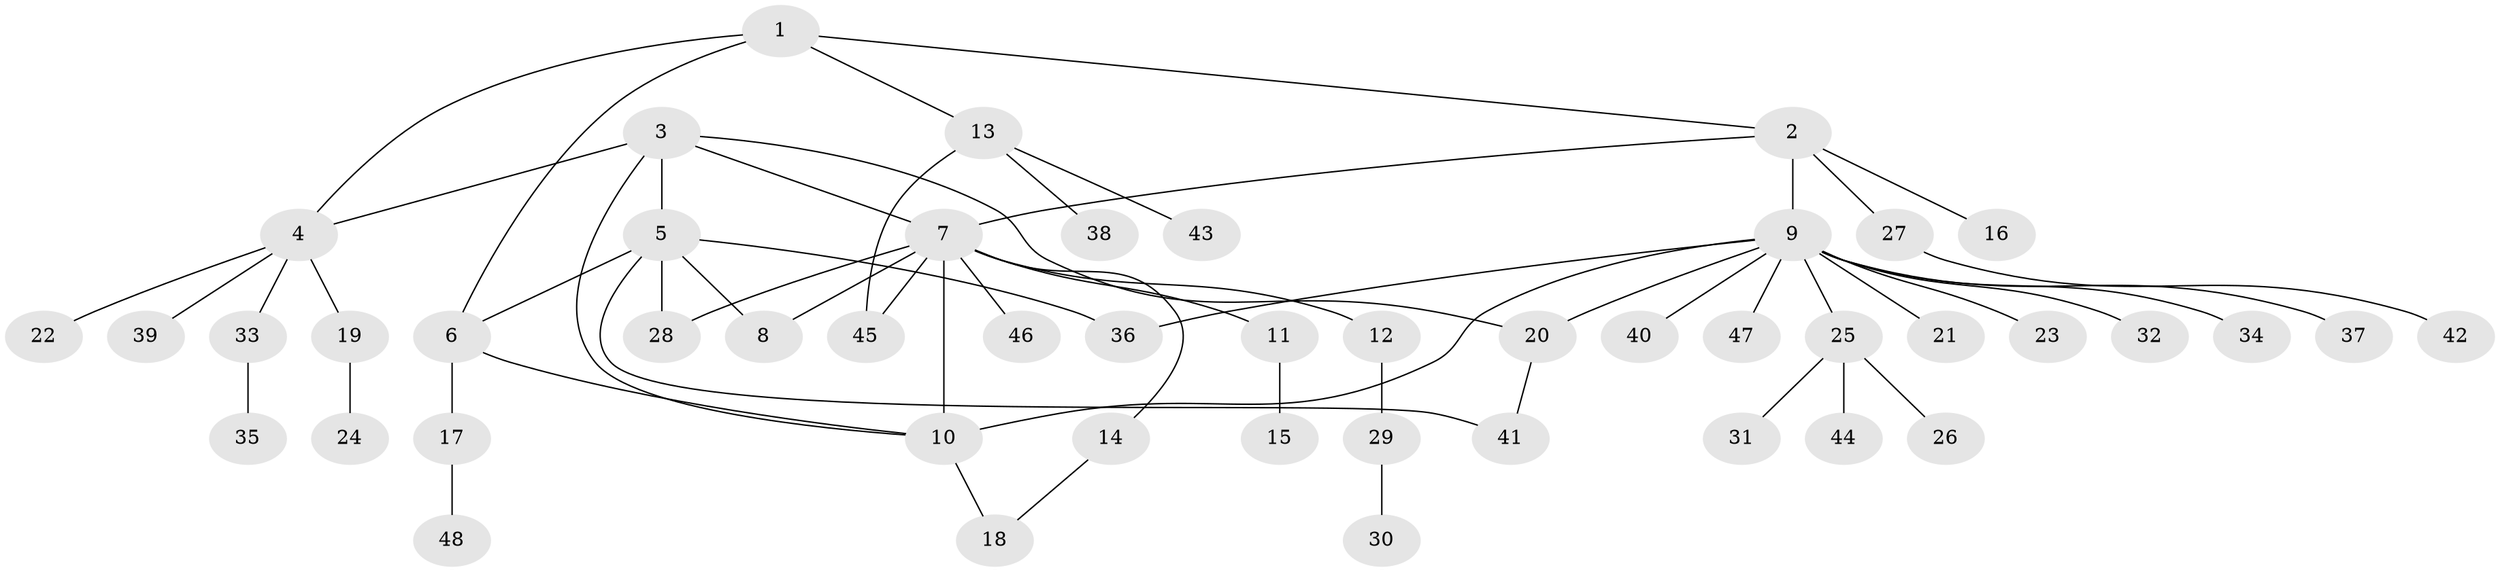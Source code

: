 // Generated by graph-tools (version 1.1) at 2025/11/02/27/25 16:11:37]
// undirected, 48 vertices, 59 edges
graph export_dot {
graph [start="1"]
  node [color=gray90,style=filled];
  1;
  2;
  3;
  4;
  5;
  6;
  7;
  8;
  9;
  10;
  11;
  12;
  13;
  14;
  15;
  16;
  17;
  18;
  19;
  20;
  21;
  22;
  23;
  24;
  25;
  26;
  27;
  28;
  29;
  30;
  31;
  32;
  33;
  34;
  35;
  36;
  37;
  38;
  39;
  40;
  41;
  42;
  43;
  44;
  45;
  46;
  47;
  48;
  1 -- 2;
  1 -- 4;
  1 -- 6;
  1 -- 13;
  2 -- 7;
  2 -- 9;
  2 -- 16;
  2 -- 27;
  3 -- 4;
  3 -- 5;
  3 -- 7;
  3 -- 10;
  3 -- 20;
  4 -- 19;
  4 -- 22;
  4 -- 33;
  4 -- 39;
  5 -- 6;
  5 -- 8;
  5 -- 28;
  5 -- 36;
  5 -- 41;
  6 -- 10;
  6 -- 17;
  7 -- 8;
  7 -- 10;
  7 -- 11;
  7 -- 12;
  7 -- 14;
  7 -- 28;
  7 -- 45;
  7 -- 46;
  9 -- 10;
  9 -- 20;
  9 -- 21;
  9 -- 23;
  9 -- 25;
  9 -- 32;
  9 -- 34;
  9 -- 36;
  9 -- 37;
  9 -- 40;
  9 -- 47;
  10 -- 18;
  11 -- 15;
  12 -- 29;
  13 -- 38;
  13 -- 43;
  13 -- 45;
  14 -- 18;
  17 -- 48;
  19 -- 24;
  20 -- 41;
  25 -- 26;
  25 -- 31;
  25 -- 44;
  27 -- 42;
  29 -- 30;
  33 -- 35;
}
